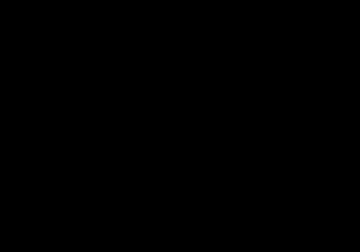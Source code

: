 #!/usr/bin/env gnuplot
# decay_function_check.gp
# plots decay functions for the Ewald sumation of dipoles.
# Author: Takeshi Nishimatsu
# $Date$
# $Rev$
# $Author$
##
Lz=16
a0=3.94
kappa=0.1125
inp=sprintf("< ./decay_function_check %.5f %d %.5f", a0, Lz, kappa)

set terminal postscript eps enhanced color 'Times-Roman' 20
set encoding iso_8859_1
set output 'decay_function_check.eps'

set grid
set key right spacing 1.4
set bmargin 4
set lmargin 16
set xlabel '{/Times-Italic r} / {/Times-Italic a}_0 ,'.\
        '   {/Times-Italic k} / (2{/Symbol p} / ({/Times-Italic La}_0))'
set ylabel '\305^{-3}'
set logscale y
set xtics Lz/2
set yrange [1e-70:1]
set xrange [0:Lz*1.5]
set ytics ("1"  1.0e0,\
           "10^{-10}" 1.0e-10,\
           "10^{-20}" 1.0e-20,\
           "10^{-30}" 1.0e-30,\
           "10^{-40}" 1.0e-40,\
           "10^{-50}" 1.0e-50,\
           "10^{-60}" 1.0e-60,\
           "10^{-70}" 1.0e-70)

set arrow 1 from -Lz/2,1e-22 to Lz/2,1e-22 heads lt 4 lw 2
set arrow 2 from     0,1e-52 to Lz,  1e-52 heads lt 7 lw 2
set label 1 'first Brillouin zone' at    0,1e-25 center textcolor lt 4
set label 2 'super cell size'      at Lz/2,1e-55 center textcolor lt 7

plot inp using 1:3 title '{/Times-Italic B}({/Times-Italic r}, {/Symbol k})'   with lp lw 3,\
     inp using 1:4 title '{/Times-Italic Crr}({/Times-Italic r}, {/Symbol k})' with lp lw 3,\
     exp(-(2*pi*x/(a0*Lz))**2 / kappa**2 )/a0**3\
     title 'exp(-{/Times-Italic k}^2/{/Symbol k}^2) / {/Times-Italic a}_0^3' with l lw 3
set output
#!epstopdf decay_function_check.eps
#Local variables:
#  compile-command: "gnuplot decay_function_check.gp"
#End:
